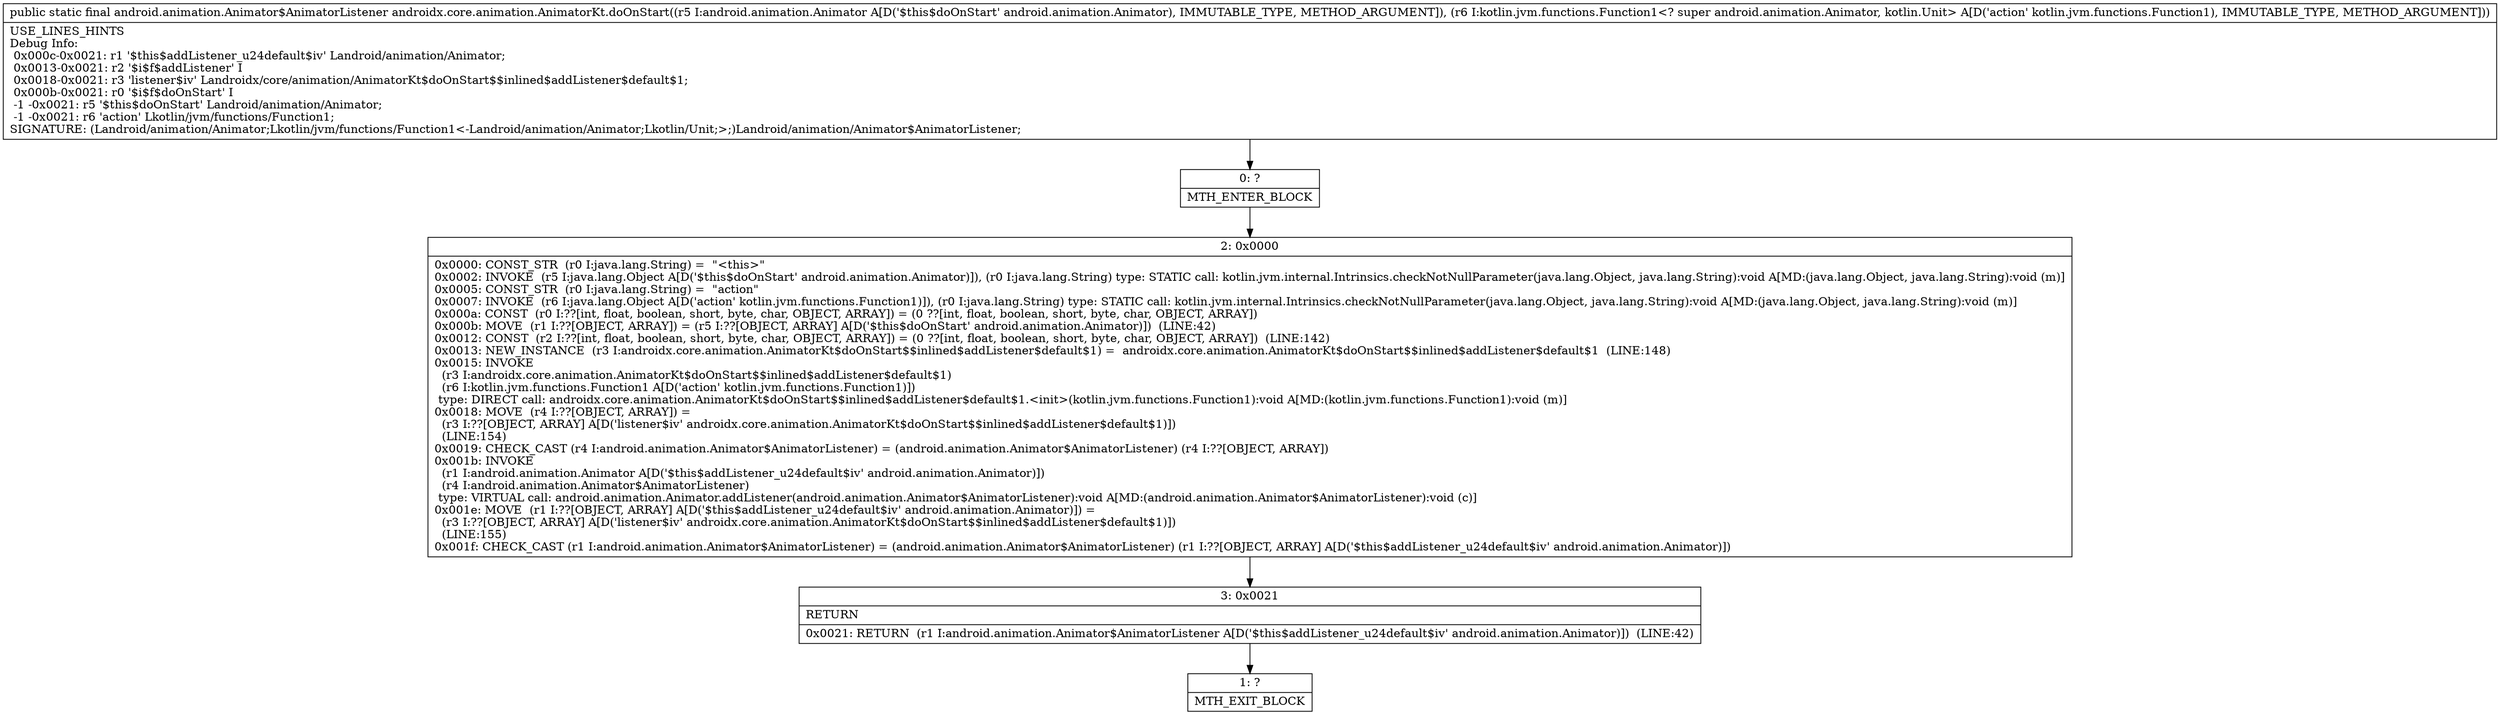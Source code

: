 digraph "CFG forandroidx.core.animation.AnimatorKt.doOnStart(Landroid\/animation\/Animator;Lkotlin\/jvm\/functions\/Function1;)Landroid\/animation\/Animator$AnimatorListener;" {
Node_0 [shape=record,label="{0\:\ ?|MTH_ENTER_BLOCK\l}"];
Node_2 [shape=record,label="{2\:\ 0x0000|0x0000: CONST_STR  (r0 I:java.lang.String) =  \"\<this\>\" \l0x0002: INVOKE  (r5 I:java.lang.Object A[D('$this$doOnStart' android.animation.Animator)]), (r0 I:java.lang.String) type: STATIC call: kotlin.jvm.internal.Intrinsics.checkNotNullParameter(java.lang.Object, java.lang.String):void A[MD:(java.lang.Object, java.lang.String):void (m)]\l0x0005: CONST_STR  (r0 I:java.lang.String) =  \"action\" \l0x0007: INVOKE  (r6 I:java.lang.Object A[D('action' kotlin.jvm.functions.Function1)]), (r0 I:java.lang.String) type: STATIC call: kotlin.jvm.internal.Intrinsics.checkNotNullParameter(java.lang.Object, java.lang.String):void A[MD:(java.lang.Object, java.lang.String):void (m)]\l0x000a: CONST  (r0 I:??[int, float, boolean, short, byte, char, OBJECT, ARRAY]) = (0 ??[int, float, boolean, short, byte, char, OBJECT, ARRAY]) \l0x000b: MOVE  (r1 I:??[OBJECT, ARRAY]) = (r5 I:??[OBJECT, ARRAY] A[D('$this$doOnStart' android.animation.Animator)])  (LINE:42)\l0x0012: CONST  (r2 I:??[int, float, boolean, short, byte, char, OBJECT, ARRAY]) = (0 ??[int, float, boolean, short, byte, char, OBJECT, ARRAY])  (LINE:142)\l0x0013: NEW_INSTANCE  (r3 I:androidx.core.animation.AnimatorKt$doOnStart$$inlined$addListener$default$1) =  androidx.core.animation.AnimatorKt$doOnStart$$inlined$addListener$default$1  (LINE:148)\l0x0015: INVOKE  \l  (r3 I:androidx.core.animation.AnimatorKt$doOnStart$$inlined$addListener$default$1)\l  (r6 I:kotlin.jvm.functions.Function1 A[D('action' kotlin.jvm.functions.Function1)])\l type: DIRECT call: androidx.core.animation.AnimatorKt$doOnStart$$inlined$addListener$default$1.\<init\>(kotlin.jvm.functions.Function1):void A[MD:(kotlin.jvm.functions.Function1):void (m)]\l0x0018: MOVE  (r4 I:??[OBJECT, ARRAY]) = \l  (r3 I:??[OBJECT, ARRAY] A[D('listener$iv' androidx.core.animation.AnimatorKt$doOnStart$$inlined$addListener$default$1)])\l  (LINE:154)\l0x0019: CHECK_CAST (r4 I:android.animation.Animator$AnimatorListener) = (android.animation.Animator$AnimatorListener) (r4 I:??[OBJECT, ARRAY]) \l0x001b: INVOKE  \l  (r1 I:android.animation.Animator A[D('$this$addListener_u24default$iv' android.animation.Animator)])\l  (r4 I:android.animation.Animator$AnimatorListener)\l type: VIRTUAL call: android.animation.Animator.addListener(android.animation.Animator$AnimatorListener):void A[MD:(android.animation.Animator$AnimatorListener):void (c)]\l0x001e: MOVE  (r1 I:??[OBJECT, ARRAY] A[D('$this$addListener_u24default$iv' android.animation.Animator)]) = \l  (r3 I:??[OBJECT, ARRAY] A[D('listener$iv' androidx.core.animation.AnimatorKt$doOnStart$$inlined$addListener$default$1)])\l  (LINE:155)\l0x001f: CHECK_CAST (r1 I:android.animation.Animator$AnimatorListener) = (android.animation.Animator$AnimatorListener) (r1 I:??[OBJECT, ARRAY] A[D('$this$addListener_u24default$iv' android.animation.Animator)]) \l}"];
Node_3 [shape=record,label="{3\:\ 0x0021|RETURN\l|0x0021: RETURN  (r1 I:android.animation.Animator$AnimatorListener A[D('$this$addListener_u24default$iv' android.animation.Animator)])  (LINE:42)\l}"];
Node_1 [shape=record,label="{1\:\ ?|MTH_EXIT_BLOCK\l}"];
MethodNode[shape=record,label="{public static final android.animation.Animator$AnimatorListener androidx.core.animation.AnimatorKt.doOnStart((r5 I:android.animation.Animator A[D('$this$doOnStart' android.animation.Animator), IMMUTABLE_TYPE, METHOD_ARGUMENT]), (r6 I:kotlin.jvm.functions.Function1\<? super android.animation.Animator, kotlin.Unit\> A[D('action' kotlin.jvm.functions.Function1), IMMUTABLE_TYPE, METHOD_ARGUMENT]))  | USE_LINES_HINTS\lDebug Info:\l  0x000c\-0x0021: r1 '$this$addListener_u24default$iv' Landroid\/animation\/Animator;\l  0x0013\-0x0021: r2 '$i$f$addListener' I\l  0x0018\-0x0021: r3 'listener$iv' Landroidx\/core\/animation\/AnimatorKt$doOnStart$$inlined$addListener$default$1;\l  0x000b\-0x0021: r0 '$i$f$doOnStart' I\l  \-1 \-0x0021: r5 '$this$doOnStart' Landroid\/animation\/Animator;\l  \-1 \-0x0021: r6 'action' Lkotlin\/jvm\/functions\/Function1;\lSIGNATURE: (Landroid\/animation\/Animator;Lkotlin\/jvm\/functions\/Function1\<\-Landroid\/animation\/Animator;Lkotlin\/Unit;\>;)Landroid\/animation\/Animator$AnimatorListener;\l}"];
MethodNode -> Node_0;Node_0 -> Node_2;
Node_2 -> Node_3;
Node_3 -> Node_1;
}

